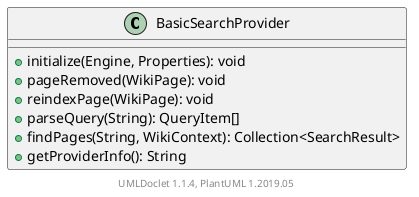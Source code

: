 @startuml

    class BasicSearchProvider [[BasicSearchProvider.html]] {
        +initialize(Engine, Properties): void
        +pageRemoved(WikiPage): void
        +reindexPage(WikiPage): void
        +parseQuery(String): QueryItem[]
        +findPages(String, WikiContext): Collection<SearchResult>
        +getProviderInfo(): String
    }


    center footer UMLDoclet 1.1.4, PlantUML 1.2019.05
@enduml
